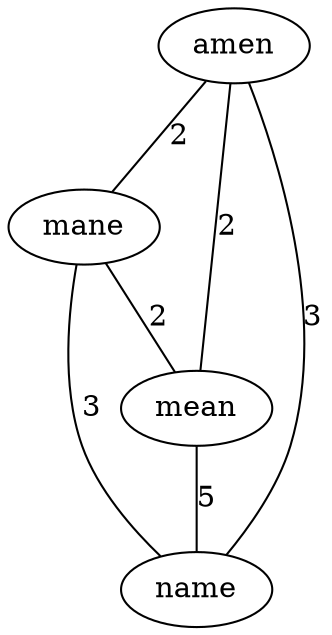 graph {
	amen -- mane [ label="2" ];
	amen -- mean [ label="2" ];
	amen -- name [ label="3" ];
	mane -- mean [ label="2" ];
	mane -- name [ label="3" ];
	mean -- name [ label="5" ];
}
